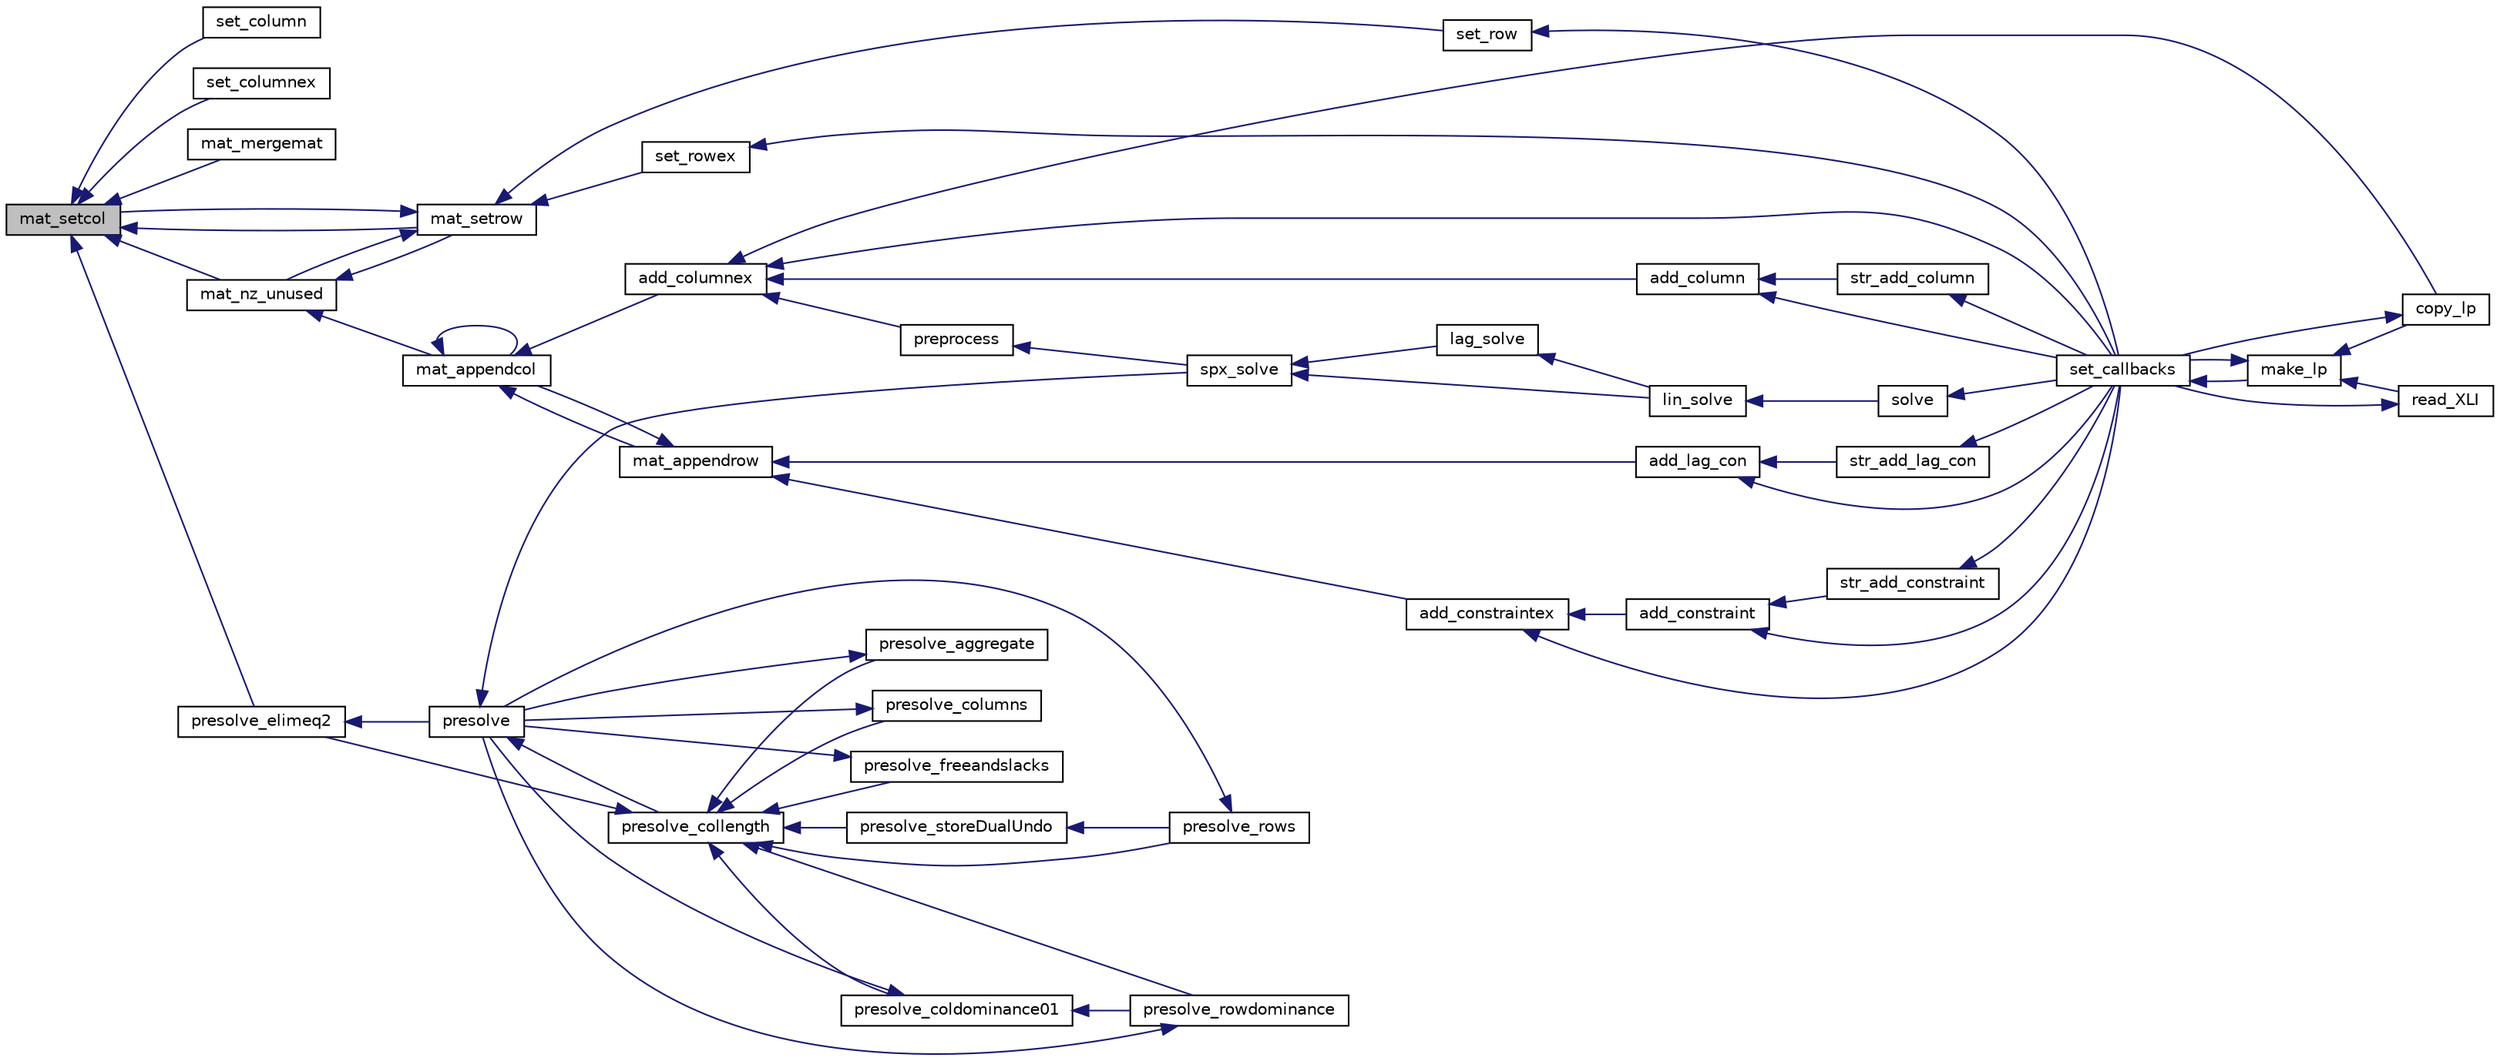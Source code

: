 digraph "mat_setcol"
{
  edge [fontname="Helvetica",fontsize="10",labelfontname="Helvetica",labelfontsize="10"];
  node [fontname="Helvetica",fontsize="10",shape=record];
  rankdir="LR";
  Node2339 [label="mat_setcol",height=0.2,width=0.4,color="black", fillcolor="grey75", style="filled", fontcolor="black"];
  Node2339 -> Node2340 [dir="back",color="midnightblue",fontsize="10",style="solid",fontname="Helvetica"];
  Node2340 [label="set_column",height=0.2,width=0.4,color="black", fillcolor="white", style="filled",URL="$df/df7/lp__lib_8h.html#abacf3e5f249bb2a8643434941cf4908d"];
  Node2339 -> Node2341 [dir="back",color="midnightblue",fontsize="10",style="solid",fontname="Helvetica"];
  Node2341 [label="set_columnex",height=0.2,width=0.4,color="black", fillcolor="white", style="filled",URL="$df/df7/lp__lib_8h.html#a606e11870c0212ccc81a0af9dc40f9b4"];
  Node2339 -> Node2342 [dir="back",color="midnightblue",fontsize="10",style="solid",fontname="Helvetica"];
  Node2342 [label="mat_mergemat",height=0.2,width=0.4,color="black", fillcolor="white", style="filled",URL="$d0/d48/lp__matrix_8h.html#a8025e5e32b2dc272bdd7ad3b6381d314"];
  Node2339 -> Node2343 [dir="back",color="midnightblue",fontsize="10",style="solid",fontname="Helvetica"];
  Node2343 [label="mat_nz_unused",height=0.2,width=0.4,color="black", fillcolor="white", style="filled",URL="$dc/d9a/lp__matrix_8c.html#aab440ee37c802fe888336d4e153af77e"];
  Node2343 -> Node2344 [dir="back",color="midnightblue",fontsize="10",style="solid",fontname="Helvetica"];
  Node2344 [label="mat_setrow",height=0.2,width=0.4,color="black", fillcolor="white", style="filled",URL="$d0/d48/lp__matrix_8h.html#a5837615af370330b157d64f375718962"];
  Node2344 -> Node2345 [dir="back",color="midnightblue",fontsize="10",style="solid",fontname="Helvetica"];
  Node2345 [label="set_row",height=0.2,width=0.4,color="black", fillcolor="white", style="filled",URL="$df/df7/lp__lib_8h.html#a3995b086d0b4284072c3f0a002f8751a"];
  Node2345 -> Node2346 [dir="back",color="midnightblue",fontsize="10",style="solid",fontname="Helvetica"];
  Node2346 [label="set_callbacks",height=0.2,width=0.4,color="black", fillcolor="white", style="filled",URL="$df/df7/lp__lib_8h.html#a929e8acb9704f61e16927c915c15cd07"];
  Node2346 -> Node2347 [dir="back",color="midnightblue",fontsize="10",style="solid",fontname="Helvetica"];
  Node2347 [label="make_lp",height=0.2,width=0.4,color="black", fillcolor="white", style="filled",URL="$df/df7/lp__lib_8h.html#a68a0333d84dd944f67e2a0ec72e346a9"];
  Node2347 -> Node2348 [dir="back",color="midnightblue",fontsize="10",style="solid",fontname="Helvetica"];
  Node2348 [label="copy_lp",height=0.2,width=0.4,color="black", fillcolor="white", style="filled",URL="$df/df7/lp__lib_8h.html#aca83ecdbc200b414db491306f3070ae9"];
  Node2348 -> Node2346 [dir="back",color="midnightblue",fontsize="10",style="solid",fontname="Helvetica"];
  Node2347 -> Node2346 [dir="back",color="midnightblue",fontsize="10",style="solid",fontname="Helvetica"];
  Node2347 -> Node2349 [dir="back",color="midnightblue",fontsize="10",style="solid",fontname="Helvetica"];
  Node2349 [label="read_XLI",height=0.2,width=0.4,color="black", fillcolor="white", style="filled",URL="$df/df7/lp__lib_8h.html#a351dd803960ab0dae2b39f2c65d3a58d"];
  Node2349 -> Node2346 [dir="back",color="midnightblue",fontsize="10",style="solid",fontname="Helvetica"];
  Node2344 -> Node2350 [dir="back",color="midnightblue",fontsize="10",style="solid",fontname="Helvetica"];
  Node2350 [label="set_rowex",height=0.2,width=0.4,color="black", fillcolor="white", style="filled",URL="$df/df7/lp__lib_8h.html#ae7c386ce4ede686ac44b6a740abadc03"];
  Node2350 -> Node2346 [dir="back",color="midnightblue",fontsize="10",style="solid",fontname="Helvetica"];
  Node2344 -> Node2339 [dir="back",color="midnightblue",fontsize="10",style="solid",fontname="Helvetica"];
  Node2344 -> Node2343 [dir="back",color="midnightblue",fontsize="10",style="solid",fontname="Helvetica"];
  Node2343 -> Node2351 [dir="back",color="midnightblue",fontsize="10",style="solid",fontname="Helvetica"];
  Node2351 [label="mat_appendcol",height=0.2,width=0.4,color="black", fillcolor="white", style="filled",URL="$d0/d48/lp__matrix_8h.html#a8bcc9358a01916afef7fed8b255d202a"];
  Node2351 -> Node2352 [dir="back",color="midnightblue",fontsize="10",style="solid",fontname="Helvetica"];
  Node2352 [label="add_columnex",height=0.2,width=0.4,color="black", fillcolor="white", style="filled",URL="$df/df7/lp__lib_8h.html#a2f59f71c70b34d6198979dd6652f2dbd"];
  Node2352 -> Node2348 [dir="back",color="midnightblue",fontsize="10",style="solid",fontname="Helvetica"];
  Node2352 -> Node2353 [dir="back",color="midnightblue",fontsize="10",style="solid",fontname="Helvetica"];
  Node2353 [label="add_column",height=0.2,width=0.4,color="black", fillcolor="white", style="filled",URL="$df/df7/lp__lib_8h.html#ab0aae6678125797fe5acd4d9e4ec5ada"];
  Node2353 -> Node2354 [dir="back",color="midnightblue",fontsize="10",style="solid",fontname="Helvetica"];
  Node2354 [label="str_add_column",height=0.2,width=0.4,color="black", fillcolor="white", style="filled",URL="$df/df7/lp__lib_8h.html#a8e97e48b7672e3a822758f53b897b960"];
  Node2354 -> Node2346 [dir="back",color="midnightblue",fontsize="10",style="solid",fontname="Helvetica"];
  Node2353 -> Node2346 [dir="back",color="midnightblue",fontsize="10",style="solid",fontname="Helvetica"];
  Node2352 -> Node2346 [dir="back",color="midnightblue",fontsize="10",style="solid",fontname="Helvetica"];
  Node2352 -> Node2355 [dir="back",color="midnightblue",fontsize="10",style="solid",fontname="Helvetica"];
  Node2355 [label="preprocess",height=0.2,width=0.4,color="black", fillcolor="white", style="filled",URL="$df/df7/lp__lib_8h.html#a97c637125d89c31df9c86d5b091567be"];
  Node2355 -> Node2356 [dir="back",color="midnightblue",fontsize="10",style="solid",fontname="Helvetica"];
  Node2356 [label="spx_solve",height=0.2,width=0.4,color="black", fillcolor="white", style="filled",URL="$d1/d0a/lp__simplex_8h.html#a3effc8b68c1fb21095e7324d83d0dbf7"];
  Node2356 -> Node2357 [dir="back",color="midnightblue",fontsize="10",style="solid",fontname="Helvetica"];
  Node2357 [label="lag_solve",height=0.2,width=0.4,color="black", fillcolor="white", style="filled",URL="$d1/d0a/lp__simplex_8h.html#a320e9e82c06466267a7cb7844c7767b8"];
  Node2357 -> Node2358 [dir="back",color="midnightblue",fontsize="10",style="solid",fontname="Helvetica"];
  Node2358 [label="lin_solve",height=0.2,width=0.4,color="black", fillcolor="white", style="filled",URL="$d1/d0a/lp__simplex_8h.html#a794b0beb471eb7ece9a694717b65b947"];
  Node2358 -> Node2359 [dir="back",color="midnightblue",fontsize="10",style="solid",fontname="Helvetica"];
  Node2359 [label="solve",height=0.2,width=0.4,color="black", fillcolor="white", style="filled",URL="$df/df7/lp__lib_8h.html#a0f4da3a192397e77e6fe92704d4fad3f"];
  Node2359 -> Node2346 [dir="back",color="midnightblue",fontsize="10",style="solid",fontname="Helvetica"];
  Node2356 -> Node2358 [dir="back",color="midnightblue",fontsize="10",style="solid",fontname="Helvetica"];
  Node2351 -> Node2360 [dir="back",color="midnightblue",fontsize="10",style="solid",fontname="Helvetica"];
  Node2360 [label="mat_appendrow",height=0.2,width=0.4,color="black", fillcolor="white", style="filled",URL="$d0/d48/lp__matrix_8h.html#a131c3b8b28f2b4820951029365f572a1"];
  Node2360 -> Node2361 [dir="back",color="midnightblue",fontsize="10",style="solid",fontname="Helvetica"];
  Node2361 [label="add_constraintex",height=0.2,width=0.4,color="black", fillcolor="white", style="filled",URL="$df/df7/lp__lib_8h.html#a72939ceb6c02b858f0462fffc76c7cc7"];
  Node2361 -> Node2362 [dir="back",color="midnightblue",fontsize="10",style="solid",fontname="Helvetica"];
  Node2362 [label="add_constraint",height=0.2,width=0.4,color="black", fillcolor="white", style="filled",URL="$df/df7/lp__lib_8h.html#a9bc4a8f05123c2512ef0059771c74909"];
  Node2362 -> Node2363 [dir="back",color="midnightblue",fontsize="10",style="solid",fontname="Helvetica"];
  Node2363 [label="str_add_constraint",height=0.2,width=0.4,color="black", fillcolor="white", style="filled",URL="$df/df7/lp__lib_8h.html#a783404ff7b2853d45f0e2f1e4f8bb30d"];
  Node2363 -> Node2346 [dir="back",color="midnightblue",fontsize="10",style="solid",fontname="Helvetica"];
  Node2362 -> Node2346 [dir="back",color="midnightblue",fontsize="10",style="solid",fontname="Helvetica"];
  Node2361 -> Node2346 [dir="back",color="midnightblue",fontsize="10",style="solid",fontname="Helvetica"];
  Node2360 -> Node2364 [dir="back",color="midnightblue",fontsize="10",style="solid",fontname="Helvetica"];
  Node2364 [label="add_lag_con",height=0.2,width=0.4,color="black", fillcolor="white", style="filled",URL="$df/df7/lp__lib_8h.html#a21817bbdd59cc827d3c872f9dcf596df"];
  Node2364 -> Node2365 [dir="back",color="midnightblue",fontsize="10",style="solid",fontname="Helvetica"];
  Node2365 [label="str_add_lag_con",height=0.2,width=0.4,color="black", fillcolor="white", style="filled",URL="$df/df7/lp__lib_8h.html#a646e25b5eb3a3aa543d174999410b071"];
  Node2365 -> Node2346 [dir="back",color="midnightblue",fontsize="10",style="solid",fontname="Helvetica"];
  Node2364 -> Node2346 [dir="back",color="midnightblue",fontsize="10",style="solid",fontname="Helvetica"];
  Node2360 -> Node2351 [dir="back",color="midnightblue",fontsize="10",style="solid",fontname="Helvetica"];
  Node2351 -> Node2351 [dir="back",color="midnightblue",fontsize="10",style="solid",fontname="Helvetica"];
  Node2339 -> Node2344 [dir="back",color="midnightblue",fontsize="10",style="solid",fontname="Helvetica"];
  Node2339 -> Node2366 [dir="back",color="midnightblue",fontsize="10",style="solid",fontname="Helvetica"];
  Node2366 [label="presolve_elimeq2",height=0.2,width=0.4,color="black", fillcolor="white", style="filled",URL="$d3/da5/lp__presolve_8c.html#a7844c56aa332fe22274fffac21b497b8"];
  Node2366 -> Node2367 [dir="back",color="midnightblue",fontsize="10",style="solid",fontname="Helvetica"];
  Node2367 [label="presolve",height=0.2,width=0.4,color="black", fillcolor="white", style="filled",URL="$da/dae/lp__presolve_8h.html#a63c9f891fb867de51e44d08313fdd585"];
  Node2367 -> Node2368 [dir="back",color="midnightblue",fontsize="10",style="solid",fontname="Helvetica"];
  Node2368 [label="presolve_collength",height=0.2,width=0.4,color="black", fillcolor="white", style="filled",URL="$da/dae/lp__presolve_8h.html#a58b595e285879c5d2996a0a6247d9389"];
  Node2368 -> Node2369 [dir="back",color="midnightblue",fontsize="10",style="solid",fontname="Helvetica"];
  Node2369 [label="presolve_storeDualUndo",height=0.2,width=0.4,color="black", fillcolor="white", style="filled",URL="$d3/da5/lp__presolve_8c.html#a1aba0570d1275e34fbd173aa558c4c14"];
  Node2369 -> Node2370 [dir="back",color="midnightblue",fontsize="10",style="solid",fontname="Helvetica"];
  Node2370 [label="presolve_rows",height=0.2,width=0.4,color="black", fillcolor="white", style="filled",URL="$d3/da5/lp__presolve_8c.html#a93c32e563cfede02af08bd1a3d46bd6d"];
  Node2370 -> Node2367 [dir="back",color="midnightblue",fontsize="10",style="solid",fontname="Helvetica"];
  Node2368 -> Node2366 [dir="back",color="midnightblue",fontsize="10",style="solid",fontname="Helvetica"];
  Node2368 -> Node2371 [dir="back",color="midnightblue",fontsize="10",style="solid",fontname="Helvetica"];
  Node2371 [label="presolve_rowdominance",height=0.2,width=0.4,color="black", fillcolor="white", style="filled",URL="$d3/da5/lp__presolve_8c.html#a7e03acd96990d99539251375f7faff4a"];
  Node2371 -> Node2367 [dir="back",color="midnightblue",fontsize="10",style="solid",fontname="Helvetica"];
  Node2368 -> Node2372 [dir="back",color="midnightblue",fontsize="10",style="solid",fontname="Helvetica"];
  Node2372 [label="presolve_coldominance01",height=0.2,width=0.4,color="black", fillcolor="white", style="filled",URL="$d3/da5/lp__presolve_8c.html#a38ba8dae4e0bbdd4ab2ab77f7d146596"];
  Node2372 -> Node2371 [dir="back",color="midnightblue",fontsize="10",style="solid",fontname="Helvetica"];
  Node2372 -> Node2367 [dir="back",color="midnightblue",fontsize="10",style="solid",fontname="Helvetica"];
  Node2368 -> Node2373 [dir="back",color="midnightblue",fontsize="10",style="solid",fontname="Helvetica"];
  Node2373 [label="presolve_aggregate",height=0.2,width=0.4,color="black", fillcolor="white", style="filled",URL="$d3/da5/lp__presolve_8c.html#accb9e4202e7222ff4aba91e3c15efa73"];
  Node2373 -> Node2367 [dir="back",color="midnightblue",fontsize="10",style="solid",fontname="Helvetica"];
  Node2368 -> Node2374 [dir="back",color="midnightblue",fontsize="10",style="solid",fontname="Helvetica"];
  Node2374 [label="presolve_columns",height=0.2,width=0.4,color="black", fillcolor="white", style="filled",URL="$d3/da5/lp__presolve_8c.html#ada5e067bb25106a6d8ecd75d23be8600"];
  Node2374 -> Node2367 [dir="back",color="midnightblue",fontsize="10",style="solid",fontname="Helvetica"];
  Node2368 -> Node2375 [dir="back",color="midnightblue",fontsize="10",style="solid",fontname="Helvetica"];
  Node2375 [label="presolve_freeandslacks",height=0.2,width=0.4,color="black", fillcolor="white", style="filled",URL="$d3/da5/lp__presolve_8c.html#a62d34320b14c8946670a7fc73a04828a"];
  Node2375 -> Node2367 [dir="back",color="midnightblue",fontsize="10",style="solid",fontname="Helvetica"];
  Node2368 -> Node2370 [dir="back",color="midnightblue",fontsize="10",style="solid",fontname="Helvetica"];
  Node2367 -> Node2356 [dir="back",color="midnightblue",fontsize="10",style="solid",fontname="Helvetica"];
}
